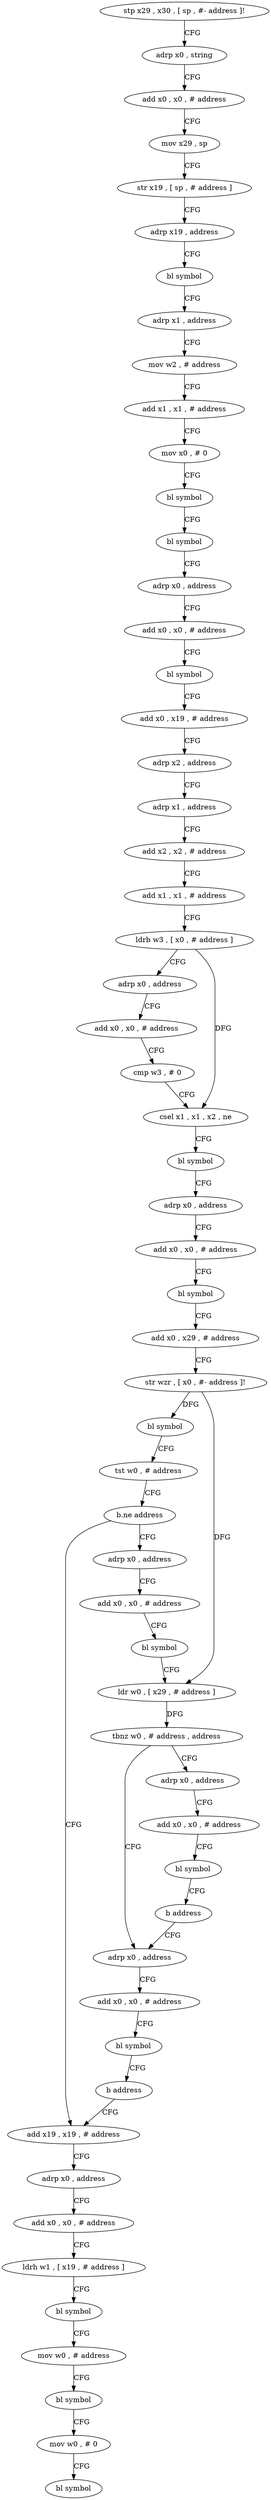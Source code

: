 digraph "func" {
"4244280" [label = "stp x29 , x30 , [ sp , #- address ]!" ]
"4244284" [label = "adrp x0 , string" ]
"4244288" [label = "add x0 , x0 , # address" ]
"4244292" [label = "mov x29 , sp" ]
"4244296" [label = "str x19 , [ sp , # address ]" ]
"4244300" [label = "adrp x19 , address" ]
"4244304" [label = "bl symbol" ]
"4244308" [label = "adrp x1 , address" ]
"4244312" [label = "mov w2 , # address" ]
"4244316" [label = "add x1 , x1 , # address" ]
"4244320" [label = "mov x0 , # 0" ]
"4244324" [label = "bl symbol" ]
"4244328" [label = "bl symbol" ]
"4244332" [label = "adrp x0 , address" ]
"4244336" [label = "add x0 , x0 , # address" ]
"4244340" [label = "bl symbol" ]
"4244344" [label = "add x0 , x19 , # address" ]
"4244348" [label = "adrp x2 , address" ]
"4244352" [label = "adrp x1 , address" ]
"4244356" [label = "add x2 , x2 , # address" ]
"4244360" [label = "add x1 , x1 , # address" ]
"4244364" [label = "ldrb w3 , [ x0 , # address ]" ]
"4244368" [label = "adrp x0 , address" ]
"4244372" [label = "add x0 , x0 , # address" ]
"4244376" [label = "cmp w3 , # 0" ]
"4244380" [label = "csel x1 , x1 , x2 , ne" ]
"4244384" [label = "bl symbol" ]
"4244388" [label = "adrp x0 , address" ]
"4244392" [label = "add x0 , x0 , # address" ]
"4244396" [label = "bl symbol" ]
"4244400" [label = "add x0 , x29 , # address" ]
"4244404" [label = "str wzr , [ x0 , #- address ]!" ]
"4244408" [label = "bl symbol" ]
"4244412" [label = "tst w0 , # address" ]
"4244416" [label = "b.ne address" ]
"4244456" [label = "adrp x0 , address" ]
"4244420" [label = "add x19 , x19 , # address" ]
"4244460" [label = "add x0 , x0 , # address" ]
"4244464" [label = "bl symbol" ]
"4244468" [label = "ldr w0 , [ x29 , # address ]" ]
"4244472" [label = "tbnz w0 , # address , address" ]
"4244492" [label = "adrp x0 , address" ]
"4244476" [label = "adrp x0 , address" ]
"4244424" [label = "adrp x0 , address" ]
"4244428" [label = "add x0 , x0 , # address" ]
"4244432" [label = "ldrh w1 , [ x19 , # address ]" ]
"4244436" [label = "bl symbol" ]
"4244440" [label = "mov w0 , # address" ]
"4244444" [label = "bl symbol" ]
"4244448" [label = "mov w0 , # 0" ]
"4244452" [label = "bl symbol" ]
"4244496" [label = "add x0 , x0 , # address" ]
"4244500" [label = "bl symbol" ]
"4244504" [label = "b address" ]
"4244480" [label = "add x0 , x0 , # address" ]
"4244484" [label = "bl symbol" ]
"4244488" [label = "b address" ]
"4244280" -> "4244284" [ label = "CFG" ]
"4244284" -> "4244288" [ label = "CFG" ]
"4244288" -> "4244292" [ label = "CFG" ]
"4244292" -> "4244296" [ label = "CFG" ]
"4244296" -> "4244300" [ label = "CFG" ]
"4244300" -> "4244304" [ label = "CFG" ]
"4244304" -> "4244308" [ label = "CFG" ]
"4244308" -> "4244312" [ label = "CFG" ]
"4244312" -> "4244316" [ label = "CFG" ]
"4244316" -> "4244320" [ label = "CFG" ]
"4244320" -> "4244324" [ label = "CFG" ]
"4244324" -> "4244328" [ label = "CFG" ]
"4244328" -> "4244332" [ label = "CFG" ]
"4244332" -> "4244336" [ label = "CFG" ]
"4244336" -> "4244340" [ label = "CFG" ]
"4244340" -> "4244344" [ label = "CFG" ]
"4244344" -> "4244348" [ label = "CFG" ]
"4244348" -> "4244352" [ label = "CFG" ]
"4244352" -> "4244356" [ label = "CFG" ]
"4244356" -> "4244360" [ label = "CFG" ]
"4244360" -> "4244364" [ label = "CFG" ]
"4244364" -> "4244368" [ label = "CFG" ]
"4244364" -> "4244380" [ label = "DFG" ]
"4244368" -> "4244372" [ label = "CFG" ]
"4244372" -> "4244376" [ label = "CFG" ]
"4244376" -> "4244380" [ label = "CFG" ]
"4244380" -> "4244384" [ label = "CFG" ]
"4244384" -> "4244388" [ label = "CFG" ]
"4244388" -> "4244392" [ label = "CFG" ]
"4244392" -> "4244396" [ label = "CFG" ]
"4244396" -> "4244400" [ label = "CFG" ]
"4244400" -> "4244404" [ label = "CFG" ]
"4244404" -> "4244408" [ label = "DFG" ]
"4244404" -> "4244468" [ label = "DFG" ]
"4244408" -> "4244412" [ label = "CFG" ]
"4244412" -> "4244416" [ label = "CFG" ]
"4244416" -> "4244456" [ label = "CFG" ]
"4244416" -> "4244420" [ label = "CFG" ]
"4244456" -> "4244460" [ label = "CFG" ]
"4244420" -> "4244424" [ label = "CFG" ]
"4244460" -> "4244464" [ label = "CFG" ]
"4244464" -> "4244468" [ label = "CFG" ]
"4244468" -> "4244472" [ label = "DFG" ]
"4244472" -> "4244492" [ label = "CFG" ]
"4244472" -> "4244476" [ label = "CFG" ]
"4244492" -> "4244496" [ label = "CFG" ]
"4244476" -> "4244480" [ label = "CFG" ]
"4244424" -> "4244428" [ label = "CFG" ]
"4244428" -> "4244432" [ label = "CFG" ]
"4244432" -> "4244436" [ label = "CFG" ]
"4244436" -> "4244440" [ label = "CFG" ]
"4244440" -> "4244444" [ label = "CFG" ]
"4244444" -> "4244448" [ label = "CFG" ]
"4244448" -> "4244452" [ label = "CFG" ]
"4244496" -> "4244500" [ label = "CFG" ]
"4244500" -> "4244504" [ label = "CFG" ]
"4244504" -> "4244476" [ label = "CFG" ]
"4244480" -> "4244484" [ label = "CFG" ]
"4244484" -> "4244488" [ label = "CFG" ]
"4244488" -> "4244420" [ label = "CFG" ]
}

